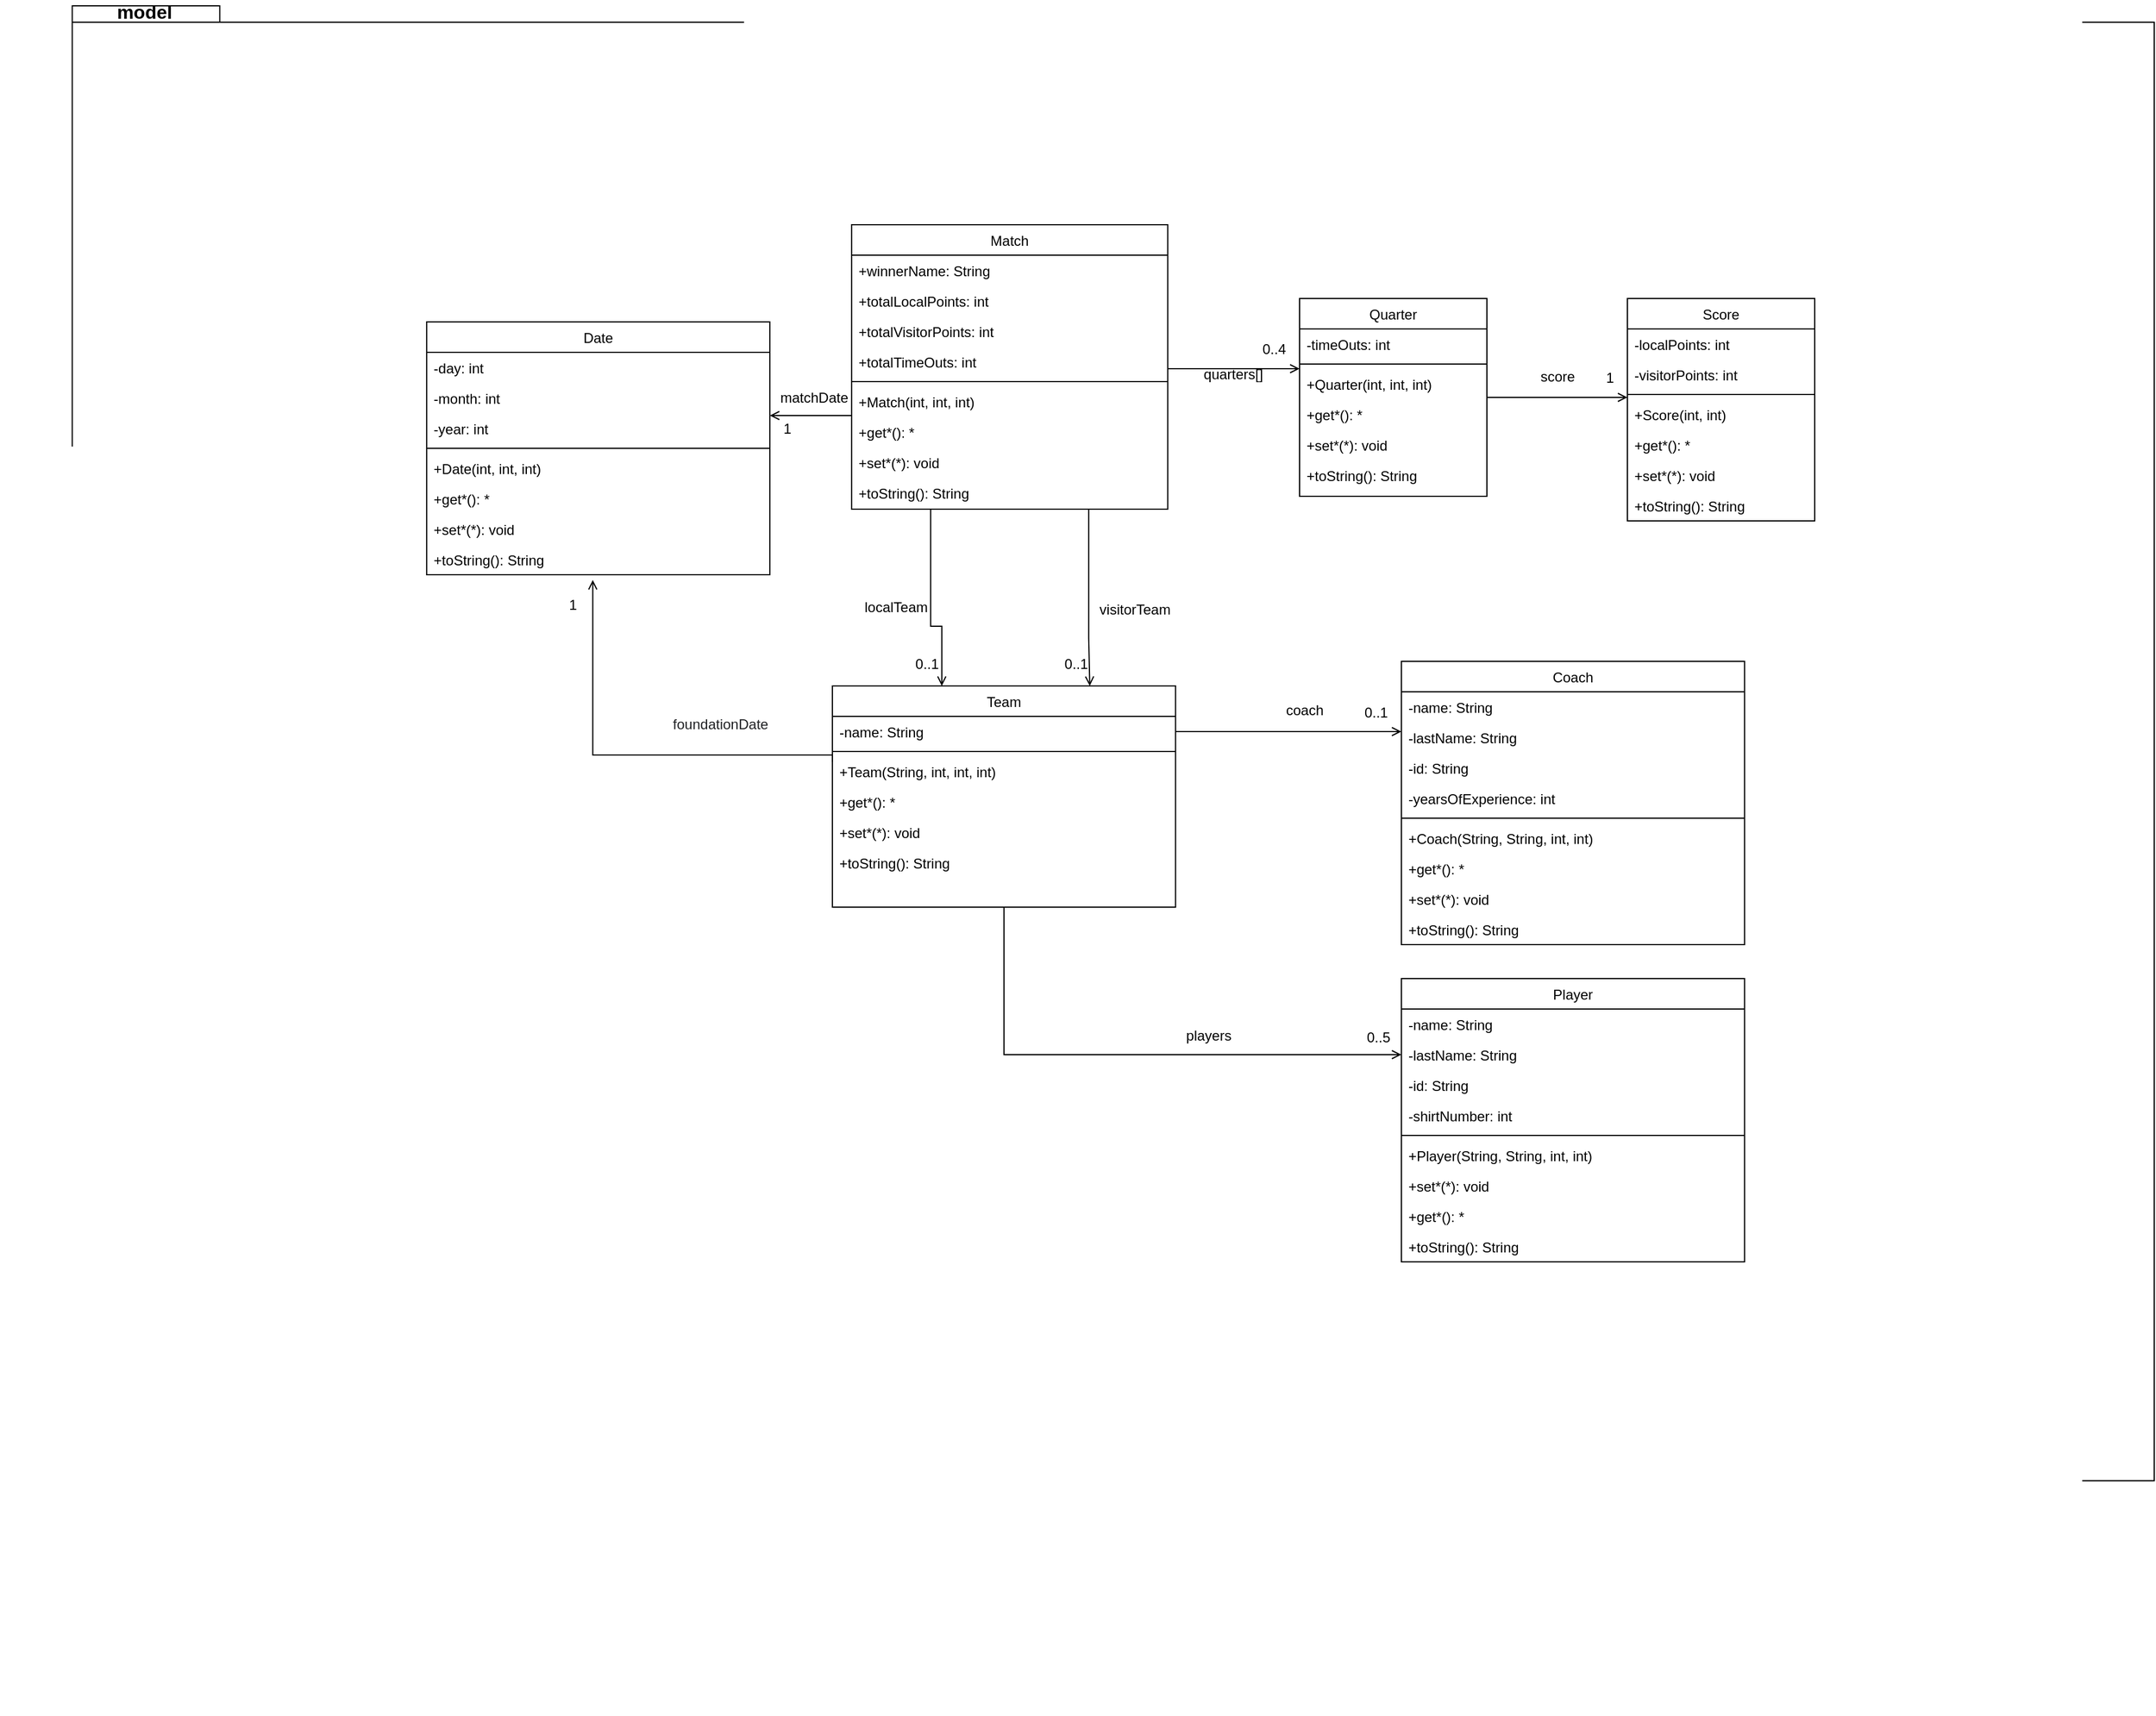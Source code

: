 <mxfile version="16.6.7" type="device"><diagram id="C5RBs43oDa-KdzZeNtuy" name="Page-1"><mxGraphModel dx="2212" dy="1772" grid="1" gridSize="10" guides="1" tooltips="1" connect="1" arrows="1" fold="1" page="1" pageScale="1" pageWidth="827" pageHeight="1169" math="0" shadow="0"><root><mxCell id="WIyWlLk6GJQsqaUBKTNV-0"/><mxCell id="WIyWlLk6GJQsqaUBKTNV-1" parent="WIyWlLk6GJQsqaUBKTNV-0"/><mxCell id="iSvfDCIpd0G1INtYwZN1-60" value="" style="group;editable=0;" parent="WIyWlLk6GJQsqaUBKTNV-1" vertex="1" connectable="0"><mxGeometry x="-10" y="-270" width="1620" height="1370" as="geometry"/></mxCell><mxCell id="iSvfDCIpd0G1INtYwZN1-57" value="model" style="text;strokeColor=none;fillColor=none;html=1;fontSize=16;fontStyle=1;verticalAlign=middle;align=center;" parent="iSvfDCIpd0G1INtYwZN1-60" vertex="1"><mxGeometry width="246.857" height="10" as="geometry"/></mxCell><mxCell id="iSvfDCIpd0G1INtYwZN1-62" value="Coach" style="swimlane;fontStyle=0;align=center;verticalAlign=top;childLayout=stackLayout;horizontal=1;startSize=26;horizontalStack=0;resizeParent=1;resizeLast=0;collapsible=1;marginBottom=0;rounded=0;shadow=0;strokeWidth=1;" parent="iSvfDCIpd0G1INtYwZN1-60" vertex="1"><mxGeometry x="842.991" y="470" width="246.857" height="216" as="geometry"><mxRectangle x="550" y="140" width="160" height="26" as="alternateBounds"/></mxGeometry></mxCell><mxCell id="iSvfDCIpd0G1INtYwZN1-63" value="-name: String" style="text;align=left;verticalAlign=top;spacingLeft=4;spacingRight=4;overflow=hidden;rotatable=0;points=[[0,0.5],[1,0.5]];portConstraint=eastwest;rounded=0;shadow=0;html=0;" parent="iSvfDCIpd0G1INtYwZN1-62" vertex="1"><mxGeometry y="26" width="246.857" height="26" as="geometry"/></mxCell><mxCell id="iSvfDCIpd0G1INtYwZN1-66" value="-lastName: String" style="text;align=left;verticalAlign=top;spacingLeft=4;spacingRight=4;overflow=hidden;rotatable=0;points=[[0,0.5],[1,0.5]];portConstraint=eastwest;rounded=0;shadow=0;html=0;" parent="iSvfDCIpd0G1INtYwZN1-62" vertex="1"><mxGeometry y="52" width="246.857" height="26" as="geometry"/></mxCell><mxCell id="iSvfDCIpd0G1INtYwZN1-65" value="-id: String" style="text;align=left;verticalAlign=top;spacingLeft=4;spacingRight=4;overflow=hidden;rotatable=0;points=[[0,0.5],[1,0.5]];portConstraint=eastwest;rounded=0;shadow=0;html=0;" parent="iSvfDCIpd0G1INtYwZN1-62" vertex="1"><mxGeometry y="78" width="246.857" height="26" as="geometry"/></mxCell><mxCell id="iSvfDCIpd0G1INtYwZN1-67" value="-yearsOfExperience: int" style="text;align=left;verticalAlign=top;spacingLeft=4;spacingRight=4;overflow=hidden;rotatable=0;points=[[0,0.5],[1,0.5]];portConstraint=eastwest;rounded=0;shadow=0;html=0;" parent="iSvfDCIpd0G1INtYwZN1-62" vertex="1"><mxGeometry y="104" width="246.857" height="26" as="geometry"/></mxCell><mxCell id="iSvfDCIpd0G1INtYwZN1-68" value="" style="line;html=1;strokeWidth=1;align=left;verticalAlign=middle;spacingTop=-1;spacingLeft=3;spacingRight=3;rotatable=0;labelPosition=right;points=[];portConstraint=eastwest;" parent="iSvfDCIpd0G1INtYwZN1-62" vertex="1"><mxGeometry y="130" width="246.857" height="8" as="geometry"/></mxCell><mxCell id="iSvfDCIpd0G1INtYwZN1-78" value="Player" style="swimlane;fontStyle=0;align=center;verticalAlign=top;childLayout=stackLayout;horizontal=1;startSize=26;horizontalStack=0;resizeParent=1;resizeLast=0;collapsible=1;marginBottom=0;rounded=0;shadow=0;strokeWidth=1;" parent="iSvfDCIpd0G1INtYwZN1-60" vertex="1"><mxGeometry x="842.991" y="720" width="246.857" height="216" as="geometry"><mxRectangle x="550" y="140" width="160" height="26" as="alternateBounds"/></mxGeometry></mxCell><mxCell id="iSvfDCIpd0G1INtYwZN1-79" value="-name: String" style="text;align=left;verticalAlign=top;spacingLeft=4;spacingRight=4;overflow=hidden;rotatable=0;points=[[0,0.5],[1,0.5]];portConstraint=eastwest;rounded=0;shadow=0;html=0;" parent="iSvfDCIpd0G1INtYwZN1-78" vertex="1"><mxGeometry y="26" width="246.857" height="26" as="geometry"/></mxCell><mxCell id="iSvfDCIpd0G1INtYwZN1-80" value="-lastName: String" style="text;align=left;verticalAlign=top;spacingLeft=4;spacingRight=4;overflow=hidden;rotatable=0;points=[[0,0.5],[1,0.5]];portConstraint=eastwest;rounded=0;shadow=0;html=0;" parent="iSvfDCIpd0G1INtYwZN1-78" vertex="1"><mxGeometry y="52" width="246.857" height="26" as="geometry"/></mxCell><mxCell id="iSvfDCIpd0G1INtYwZN1-81" value="-id: String" style="text;align=left;verticalAlign=top;spacingLeft=4;spacingRight=4;overflow=hidden;rotatable=0;points=[[0,0.5],[1,0.5]];portConstraint=eastwest;rounded=0;shadow=0;html=0;" parent="iSvfDCIpd0G1INtYwZN1-78" vertex="1"><mxGeometry y="78" width="246.857" height="26" as="geometry"/></mxCell><mxCell id="iSvfDCIpd0G1INtYwZN1-82" value="-shirtNumber: int" style="text;align=left;verticalAlign=top;spacingLeft=4;spacingRight=4;overflow=hidden;rotatable=0;points=[[0,0.5],[1,0.5]];portConstraint=eastwest;rounded=0;shadow=0;html=0;" parent="iSvfDCIpd0G1INtYwZN1-78" vertex="1"><mxGeometry y="104" width="246.857" height="26" as="geometry"/></mxCell><mxCell id="iSvfDCIpd0G1INtYwZN1-83" value="" style="line;html=1;strokeWidth=1;align=left;verticalAlign=middle;spacingTop=-1;spacingLeft=3;spacingRight=3;rotatable=0;labelPosition=right;points=[];portConstraint=eastwest;" parent="iSvfDCIpd0G1INtYwZN1-78" vertex="1"><mxGeometry y="130" width="246.857" height="8" as="geometry"/></mxCell><mxCell id="iSvfDCIpd0G1INtYwZN1-89" value="" style="endArrow=open;shadow=0;strokeWidth=1;rounded=0;endFill=1;edgeStyle=elbowEdgeStyle;elbow=vertical;" parent="iSvfDCIpd0G1INtYwZN1-60" edge="1"><mxGeometry x="0.5" y="41" relative="1" as="geometry"><mxPoint x="580.706" y="376.0" as="sourcePoint"/><mxPoint x="580.706" y="470" as="targetPoint"/><mxPoint x="-40" y="32" as="offset"/></mxGeometry></mxCell><mxCell id="iSvfDCIpd0G1INtYwZN1-90" value="1" style="resizable=0;align=left;verticalAlign=bottom;labelBackgroundColor=none;fontSize=12;" parent="iSvfDCIpd0G1INtYwZN1-89" connectable="0" vertex="1"><mxGeometry x="-1" relative="1" as="geometry"><mxPoint x="-10" y="24" as="offset"/></mxGeometry></mxCell><mxCell id="iSvfDCIpd0G1INtYwZN1-91" value="1" style="resizable=0;align=right;verticalAlign=bottom;labelBackgroundColor=none;fontSize=12;" parent="iSvfDCIpd0G1INtYwZN1-89" connectable="0" vertex="1"><mxGeometry x="1" relative="1" as="geometry"><mxPoint y="-10" as="offset"/></mxGeometry></mxCell><mxCell id="iSvfDCIpd0G1INtYwZN1-92" value="visitorTeam" style="text;html=1;resizable=0;points=[];;align=center;verticalAlign=middle;labelBackgroundColor=none;rounded=0;shadow=0;strokeWidth=1;fontSize=12;" parent="iSvfDCIpd0G1INtYwZN1-89" vertex="1" connectable="0"><mxGeometry x="0.5" y="49" relative="1" as="geometry"><mxPoint x="-9" y="-27" as="offset"/></mxGeometry></mxCell><mxCell id="iSvfDCIpd0G1INtYwZN1-99" value="+get*(): *" style="text;align=left;verticalAlign=top;spacingLeft=4;spacingRight=4;overflow=hidden;rotatable=0;points=[[0,0.5],[1,0.5]];portConstraint=eastwest;" parent="iSvfDCIpd0G1INtYwZN1-60" vertex="1"><mxGeometry x="1290.42" y="270" width="246.857" height="26" as="geometry"/></mxCell><mxCell id="iSvfDCIpd0G1INtYwZN1-100" value="+set*(*): void" style="text;align=left;verticalAlign=top;spacingLeft=4;spacingRight=4;overflow=hidden;rotatable=0;points=[[0,0.5],[1,0.5]];portConstraint=eastwest;" parent="iSvfDCIpd0G1INtYwZN1-60" vertex="1"><mxGeometry x="1290.42" y="296" width="246.857" height="26" as="geometry"/></mxCell><mxCell id="iSvfDCIpd0G1INtYwZN1-101" value="+Scoreboard()" style="text;align=left;verticalAlign=top;spacingLeft=4;spacingRight=4;overflow=hidden;rotatable=0;points=[[0,0.5],[1,0.5]];portConstraint=eastwest;" parent="iSvfDCIpd0G1INtYwZN1-60" vertex="1"><mxGeometry x="1290.42" y="246" width="246.857" height="26" as="geometry"/></mxCell><mxCell id="iSvfDCIpd0G1INtYwZN1-102" value="" style="group;expand=0;editable=0;" parent="iSvfDCIpd0G1INtYwZN1-60" vertex="1" connectable="0"><mxGeometry width="1620.0" height="1370" as="geometry"/></mxCell><mxCell id="iSvfDCIpd0G1INtYwZN1-103" value="" style="shape=folder;fontStyle=1;spacingTop=10;tabWidth=40;tabHeight=14;tabPosition=left;html=1;editable=0;" parent="iSvfDCIpd0G1INtYwZN1-102" vertex="1"><mxGeometry x="61.71" y="-90" width="1778.29" height="1260" as="geometry"/></mxCell><mxCell id="iSvfDCIpd0G1INtYwZN1-105" value="Coach" style="swimlane;fontStyle=0;align=center;verticalAlign=top;childLayout=stackLayout;horizontal=1;startSize=26;horizontalStack=0;resizeParent=1;resizeLast=0;collapsible=1;marginBottom=0;rounded=0;shadow=0;strokeWidth=1;" parent="iSvfDCIpd0G1INtYwZN1-102" vertex="1"><mxGeometry x="1196.961" y="470" width="293.143" height="242" as="geometry"><mxRectangle x="550" y="140" width="160" height="26" as="alternateBounds"/></mxGeometry></mxCell><mxCell id="iSvfDCIpd0G1INtYwZN1-106" value="-name: String" style="text;align=left;verticalAlign=top;spacingLeft=4;spacingRight=4;overflow=hidden;rotatable=0;points=[[0,0.5],[1,0.5]];portConstraint=eastwest;rounded=0;shadow=0;html=0;" parent="iSvfDCIpd0G1INtYwZN1-105" vertex="1"><mxGeometry y="26" width="293.143" height="26" as="geometry"/></mxCell><mxCell id="iSvfDCIpd0G1INtYwZN1-107" value="-lastName: String" style="text;align=left;verticalAlign=top;spacingLeft=4;spacingRight=4;overflow=hidden;rotatable=0;points=[[0,0.5],[1,0.5]];portConstraint=eastwest;rounded=0;shadow=0;html=0;" parent="iSvfDCIpd0G1INtYwZN1-105" vertex="1"><mxGeometry y="52" width="293.143" height="26" as="geometry"/></mxCell><mxCell id="iSvfDCIpd0G1INtYwZN1-108" value="-id: String" style="text;align=left;verticalAlign=top;spacingLeft=4;spacingRight=4;overflow=hidden;rotatable=0;points=[[0,0.5],[1,0.5]];portConstraint=eastwest;rounded=0;shadow=0;html=0;" parent="iSvfDCIpd0G1INtYwZN1-105" vertex="1"><mxGeometry y="78" width="293.143" height="26" as="geometry"/></mxCell><mxCell id="iSvfDCIpd0G1INtYwZN1-109" value="-yearsOfExperience: int" style="text;align=left;verticalAlign=top;spacingLeft=4;spacingRight=4;overflow=hidden;rotatable=0;points=[[0,0.5],[1,0.5]];portConstraint=eastwest;rounded=0;shadow=0;html=0;" parent="iSvfDCIpd0G1INtYwZN1-105" vertex="1"><mxGeometry y="104" width="293.143" height="26" as="geometry"/></mxCell><mxCell id="iSvfDCIpd0G1INtYwZN1-110" value="" style="line;html=1;strokeWidth=1;align=left;verticalAlign=middle;spacingTop=-1;spacingLeft=3;spacingRight=3;rotatable=0;labelPosition=right;points=[];portConstraint=eastwest;" parent="iSvfDCIpd0G1INtYwZN1-105" vertex="1"><mxGeometry y="130" width="293.143" height="8" as="geometry"/></mxCell><mxCell id="iSvfDCIpd0G1INtYwZN1-125" value="+Coach(String, String, int, int)" style="text;align=left;verticalAlign=top;spacingLeft=4;spacingRight=4;overflow=hidden;rotatable=0;points=[[0,0.5],[1,0.5]];portConstraint=eastwest;" parent="iSvfDCIpd0G1INtYwZN1-105" vertex="1"><mxGeometry y="138" width="293.143" height="26" as="geometry"/></mxCell><mxCell id="iSvfDCIpd0G1INtYwZN1-123" value="+get*(): *" style="text;align=left;verticalAlign=top;spacingLeft=4;spacingRight=4;overflow=hidden;rotatable=0;points=[[0,0.5],[1,0.5]];portConstraint=eastwest;" parent="iSvfDCIpd0G1INtYwZN1-105" vertex="1"><mxGeometry y="164" width="293.143" height="26" as="geometry"/></mxCell><mxCell id="iSvfDCIpd0G1INtYwZN1-124" value="+set*(*): void" style="text;align=left;verticalAlign=top;spacingLeft=4;spacingRight=4;overflow=hidden;rotatable=0;points=[[0,0.5],[1,0.5]];portConstraint=eastwest;" parent="iSvfDCIpd0G1INtYwZN1-105" vertex="1"><mxGeometry y="190" width="293.143" height="26" as="geometry"/></mxCell><mxCell id="GXTYJlBUm4R1N5sfBBOL-9" value="+toString(): String" style="text;align=left;verticalAlign=top;spacingLeft=4;spacingRight=4;overflow=hidden;rotatable=0;points=[[0,0.5],[1,0.5]];portConstraint=eastwest;" parent="iSvfDCIpd0G1INtYwZN1-105" vertex="1"><mxGeometry y="216" width="293.143" height="26" as="geometry"/></mxCell><mxCell id="iSvfDCIpd0G1INtYwZN1-111" value="Player" style="swimlane;fontStyle=0;align=center;verticalAlign=top;childLayout=stackLayout;horizontal=1;startSize=26;horizontalStack=0;resizeParent=1;resizeLast=0;collapsible=1;marginBottom=0;rounded=0;shadow=0;strokeWidth=1;" parent="iSvfDCIpd0G1INtYwZN1-102" vertex="1"><mxGeometry x="1196.961" y="741" width="293.143" height="242" as="geometry"><mxRectangle x="550" y="140" width="160" height="26" as="alternateBounds"/></mxGeometry></mxCell><mxCell id="iSvfDCIpd0G1INtYwZN1-112" value="-name: String" style="text;align=left;verticalAlign=top;spacingLeft=4;spacingRight=4;overflow=hidden;rotatable=0;points=[[0,0.5],[1,0.5]];portConstraint=eastwest;rounded=0;shadow=0;html=0;" parent="iSvfDCIpd0G1INtYwZN1-111" vertex="1"><mxGeometry y="26" width="293.143" height="26" as="geometry"/></mxCell><mxCell id="iSvfDCIpd0G1INtYwZN1-113" value="-lastName: String" style="text;align=left;verticalAlign=top;spacingLeft=4;spacingRight=4;overflow=hidden;rotatable=0;points=[[0,0.5],[1,0.5]];portConstraint=eastwest;rounded=0;shadow=0;html=0;" parent="iSvfDCIpd0G1INtYwZN1-111" vertex="1"><mxGeometry y="52" width="293.143" height="26" as="geometry"/></mxCell><mxCell id="iSvfDCIpd0G1INtYwZN1-114" value="-id: String" style="text;align=left;verticalAlign=top;spacingLeft=4;spacingRight=4;overflow=hidden;rotatable=0;points=[[0,0.5],[1,0.5]];portConstraint=eastwest;rounded=0;shadow=0;html=0;" parent="iSvfDCIpd0G1INtYwZN1-111" vertex="1"><mxGeometry y="78" width="293.143" height="26" as="geometry"/></mxCell><mxCell id="iSvfDCIpd0G1INtYwZN1-115" value="-shirtNumber: int" style="text;align=left;verticalAlign=top;spacingLeft=4;spacingRight=4;overflow=hidden;rotatable=0;points=[[0,0.5],[1,0.5]];portConstraint=eastwest;rounded=0;shadow=0;html=0;" parent="iSvfDCIpd0G1INtYwZN1-111" vertex="1"><mxGeometry y="104" width="293.143" height="26" as="geometry"/></mxCell><mxCell id="iSvfDCIpd0G1INtYwZN1-116" value="" style="line;html=1;strokeWidth=1;align=left;verticalAlign=middle;spacingTop=-1;spacingLeft=3;spacingRight=3;rotatable=0;labelPosition=right;points=[];portConstraint=eastwest;" parent="iSvfDCIpd0G1INtYwZN1-111" vertex="1"><mxGeometry y="130" width="293.143" height="8" as="geometry"/></mxCell><mxCell id="iSvfDCIpd0G1INtYwZN1-128" value="+Player(String, String, int, int)" style="text;align=left;verticalAlign=top;spacingLeft=4;spacingRight=4;overflow=hidden;rotatable=0;points=[[0,0.5],[1,0.5]];portConstraint=eastwest;" parent="iSvfDCIpd0G1INtYwZN1-111" vertex="1"><mxGeometry y="138" width="293.143" height="26" as="geometry"/></mxCell><mxCell id="iSvfDCIpd0G1INtYwZN1-127" value="+set*(*): void" style="text;align=left;verticalAlign=top;spacingLeft=4;spacingRight=4;overflow=hidden;rotatable=0;points=[[0,0.5],[1,0.5]];portConstraint=eastwest;" parent="iSvfDCIpd0G1INtYwZN1-111" vertex="1"><mxGeometry y="164" width="293.143" height="26" as="geometry"/></mxCell><mxCell id="GXTYJlBUm4R1N5sfBBOL-0" value="+get*(): *" style="text;align=left;verticalAlign=top;spacingLeft=4;spacingRight=4;overflow=hidden;rotatable=0;points=[[0,0.5],[1,0.5]];portConstraint=eastwest;" parent="iSvfDCIpd0G1INtYwZN1-111" vertex="1"><mxGeometry y="190" width="293.143" height="26" as="geometry"/></mxCell><mxCell id="iSvfDCIpd0G1INtYwZN1-126" value="+toString(): String" style="text;align=left;verticalAlign=top;spacingLeft=4;spacingRight=4;overflow=hidden;rotatable=0;points=[[0,0.5],[1,0.5]];portConstraint=eastwest;" parent="iSvfDCIpd0G1INtYwZN1-111" vertex="1"><mxGeometry y="216" width="293.143" height="26" as="geometry"/></mxCell><mxCell id="iSvfDCIpd0G1INtYwZN1-117" value="" style="endArrow=open;shadow=0;strokeWidth=1;rounded=0;endFill=1;edgeStyle=elbowEdgeStyle;elbow=vertical;exitX=0.75;exitY=1;exitDx=0;exitDy=0;entryX=0.75;entryY=0;entryDx=0;entryDy=0;" parent="iSvfDCIpd0G1INtYwZN1-102" source="zkfFHV4jXpPFQw0GAbJ--17" target="iSvfDCIpd0G1INtYwZN1-19" edge="1"><mxGeometry x="0.5" y="41" relative="1" as="geometry"><mxPoint x="580.706" y="376.0" as="sourcePoint"/><mxPoint x="580.706" y="470" as="targetPoint"/><mxPoint x="-40" y="32" as="offset"/><Array as="points"><mxPoint x="939.42" y="450"/></Array></mxGeometry></mxCell><mxCell id="iSvfDCIpd0G1INtYwZN1-119" value="0..1" style="resizable=0;align=right;verticalAlign=bottom;labelBackgroundColor=none;fontSize=12;" parent="iSvfDCIpd0G1INtYwZN1-117" connectable="0" vertex="1"><mxGeometry x="1" relative="1" as="geometry"><mxPoint y="-10" as="offset"/></mxGeometry></mxCell><mxCell id="iSvfDCIpd0G1INtYwZN1-120" value="visitorTeam" style="text;html=1;resizable=0;points=[];;align=center;verticalAlign=middle;labelBackgroundColor=none;rounded=0;shadow=0;strokeWidth=1;fontSize=12;" parent="iSvfDCIpd0G1INtYwZN1-117" vertex="1" connectable="0"><mxGeometry x="0.5" y="49" relative="1" as="geometry"><mxPoint x="-11" y="-27" as="offset"/></mxGeometry></mxCell><mxCell id="zkfFHV4jXpPFQw0GAbJ--17" value="Match" style="swimlane;fontStyle=0;align=center;verticalAlign=top;childLayout=stackLayout;horizontal=1;startSize=26;horizontalStack=0;resizeParent=1;resizeLast=0;collapsible=1;marginBottom=0;rounded=0;shadow=0;strokeWidth=1;" parent="iSvfDCIpd0G1INtYwZN1-102" vertex="1"><mxGeometry x="727.39" y="97" width="270" height="243" as="geometry"><mxRectangle x="550" y="140" width="160" height="26" as="alternateBounds"/></mxGeometry></mxCell><mxCell id="GXTYJlBUm4R1N5sfBBOL-2" value="+winnerName: String" style="text;align=left;verticalAlign=top;spacingLeft=4;spacingRight=4;overflow=hidden;rotatable=0;points=[[0,0.5],[1,0.5]];portConstraint=eastwest;" parent="zkfFHV4jXpPFQw0GAbJ--17" vertex="1"><mxGeometry y="26" width="270" height="26" as="geometry"/></mxCell><mxCell id="cQgDJLJFamk2fEzmiph8-0" value="+totalLocalPoints: int" style="text;align=left;verticalAlign=top;spacingLeft=4;spacingRight=4;overflow=hidden;rotatable=0;points=[[0,0.5],[1,0.5]];portConstraint=eastwest;" vertex="1" parent="zkfFHV4jXpPFQw0GAbJ--17"><mxGeometry y="52" width="270" height="26" as="geometry"/></mxCell><mxCell id="cQgDJLJFamk2fEzmiph8-1" value="+totalVisitorPoints: int" style="text;align=left;verticalAlign=top;spacingLeft=4;spacingRight=4;overflow=hidden;rotatable=0;points=[[0,0.5],[1,0.5]];portConstraint=eastwest;" vertex="1" parent="zkfFHV4jXpPFQw0GAbJ--17"><mxGeometry y="78" width="270" height="26" as="geometry"/></mxCell><mxCell id="cQgDJLJFamk2fEzmiph8-2" value="+totalTimeOuts: int" style="text;align=left;verticalAlign=top;spacingLeft=4;spacingRight=4;overflow=hidden;rotatable=0;points=[[0,0.5],[1,0.5]];portConstraint=eastwest;" vertex="1" parent="zkfFHV4jXpPFQw0GAbJ--17"><mxGeometry y="104" width="270" height="26" as="geometry"/></mxCell><mxCell id="zkfFHV4jXpPFQw0GAbJ--23" value="" style="line;html=1;strokeWidth=1;align=left;verticalAlign=middle;spacingTop=-1;spacingLeft=3;spacingRight=3;rotatable=0;labelPosition=right;points=[];portConstraint=eastwest;" parent="zkfFHV4jXpPFQw0GAbJ--17" vertex="1"><mxGeometry y="130" width="270" height="8" as="geometry"/></mxCell><mxCell id="iSvfDCIpd0G1INtYwZN1-139" value="+Match(int, int, int)" style="text;align=left;verticalAlign=top;spacingLeft=4;spacingRight=4;overflow=hidden;rotatable=0;points=[[0,0.5],[1,0.5]];portConstraint=eastwest;" parent="zkfFHV4jXpPFQw0GAbJ--17" vertex="1"><mxGeometry y="138" width="270" height="26" as="geometry"/></mxCell><mxCell id="GXTYJlBUm4R1N5sfBBOL-6" value="+get*(): *" style="text;align=left;verticalAlign=top;spacingLeft=4;spacingRight=4;overflow=hidden;rotatable=0;points=[[0,0.5],[1,0.5]];portConstraint=eastwest;" parent="zkfFHV4jXpPFQw0GAbJ--17" vertex="1"><mxGeometry y="164" width="270" height="26" as="geometry"/></mxCell><mxCell id="GXTYJlBUm4R1N5sfBBOL-7" value="+set*(*): void" style="text;align=left;verticalAlign=top;spacingLeft=4;spacingRight=4;overflow=hidden;rotatable=0;points=[[0,0.5],[1,0.5]];portConstraint=eastwest;" parent="zkfFHV4jXpPFQw0GAbJ--17" vertex="1"><mxGeometry y="190" width="270" height="26" as="geometry"/></mxCell><mxCell id="GXTYJlBUm4R1N5sfBBOL-8" value="+toString(): String" style="text;align=left;verticalAlign=top;spacingLeft=4;spacingRight=4;overflow=hidden;rotatable=0;points=[[0,0.5],[1,0.5]];portConstraint=eastwest;" parent="zkfFHV4jXpPFQw0GAbJ--17" vertex="1"><mxGeometry y="216" width="270" height="26" as="geometry"/></mxCell><mxCell id="iSvfDCIpd0G1INtYwZN1-19" value="Team" style="swimlane;fontStyle=0;align=center;verticalAlign=top;childLayout=stackLayout;horizontal=1;startSize=26;horizontalStack=0;resizeParent=1;resizeLast=0;collapsible=1;marginBottom=0;rounded=0;shadow=0;strokeWidth=1;" parent="iSvfDCIpd0G1INtYwZN1-102" vertex="1"><mxGeometry x="710.96" y="491" width="293.14" height="189" as="geometry"><mxRectangle x="550" y="140" width="160" height="26" as="alternateBounds"/></mxGeometry></mxCell><mxCell id="iSvfDCIpd0G1INtYwZN1-20" value="-name: String" style="text;align=left;verticalAlign=top;spacingLeft=4;spacingRight=4;overflow=hidden;rotatable=0;points=[[0,0.5],[1,0.5]];portConstraint=eastwest;rounded=0;shadow=0;html=0;" parent="iSvfDCIpd0G1INtYwZN1-19" vertex="1"><mxGeometry y="26" width="293.14" height="26" as="geometry"/></mxCell><mxCell id="iSvfDCIpd0G1INtYwZN1-23" value="" style="line;html=1;strokeWidth=1;align=left;verticalAlign=middle;spacingTop=-1;spacingLeft=3;spacingRight=3;rotatable=0;labelPosition=right;points=[];portConstraint=eastwest;" parent="iSvfDCIpd0G1INtYwZN1-19" vertex="1"><mxGeometry y="52" width="293.14" height="8" as="geometry"/></mxCell><mxCell id="iSvfDCIpd0G1INtYwZN1-131" value="+Team(String, int, int, int)" style="text;align=left;verticalAlign=top;spacingLeft=4;spacingRight=4;overflow=hidden;rotatable=0;points=[[0,0.5],[1,0.5]];portConstraint=eastwest;" parent="iSvfDCIpd0G1INtYwZN1-19" vertex="1"><mxGeometry y="60" width="293.14" height="26" as="geometry"/></mxCell><mxCell id="iSvfDCIpd0G1INtYwZN1-129" value="+get*(): *" style="text;align=left;verticalAlign=top;spacingLeft=4;spacingRight=4;overflow=hidden;rotatable=0;points=[[0,0.5],[1,0.5]];portConstraint=eastwest;" parent="iSvfDCIpd0G1INtYwZN1-19" vertex="1"><mxGeometry y="86" width="293.14" height="26" as="geometry"/></mxCell><mxCell id="iSvfDCIpd0G1INtYwZN1-130" value="+set*(*): void" style="text;align=left;verticalAlign=top;spacingLeft=4;spacingRight=4;overflow=hidden;rotatable=0;points=[[0,0.5],[1,0.5]];portConstraint=eastwest;" parent="iSvfDCIpd0G1INtYwZN1-19" vertex="1"><mxGeometry y="112" width="293.14" height="26" as="geometry"/></mxCell><mxCell id="GXTYJlBUm4R1N5sfBBOL-14" value="+toString(): String" style="text;align=left;verticalAlign=top;spacingLeft=4;spacingRight=4;overflow=hidden;rotatable=0;points=[[0,0.5],[1,0.5]];portConstraint=eastwest;" parent="iSvfDCIpd0G1INtYwZN1-19" vertex="1"><mxGeometry y="138" width="293.14" height="26" as="geometry"/></mxCell><mxCell id="iSvfDCIpd0G1INtYwZN1-26" value="" style="endArrow=open;shadow=0;strokeWidth=1;rounded=0;endFill=1;edgeStyle=elbowEdgeStyle;elbow=vertical;exitX=0.25;exitY=1;exitDx=0;exitDy=0;" parent="iSvfDCIpd0G1INtYwZN1-102" source="zkfFHV4jXpPFQw0GAbJ--17" target="iSvfDCIpd0G1INtYwZN1-19" edge="1"><mxGeometry x="0.5" y="41" relative="1" as="geometry"><mxPoint x="194.991" y="238.833" as="sourcePoint"/><mxPoint x="395.563" y="238.833" as="targetPoint"/><mxPoint x="-40" y="32" as="offset"/><Array as="points"><mxPoint x="804.42" y="440"/><mxPoint x="804.42" y="480"/><mxPoint x="441.849" y="400"/><mxPoint x="441.849" y="410"/></Array></mxGeometry></mxCell><mxCell id="iSvfDCIpd0G1INtYwZN1-28" value="0..1" style="resizable=0;align=right;verticalAlign=bottom;labelBackgroundColor=none;fontSize=12;" parent="iSvfDCIpd0G1INtYwZN1-26" connectable="0" vertex="1"><mxGeometry x="1" relative="1" as="geometry"><mxPoint x="-1" y="-10" as="offset"/></mxGeometry></mxCell><mxCell id="iSvfDCIpd0G1INtYwZN1-29" value="localTeam" style="text;html=1;resizable=0;points=[];;align=center;verticalAlign=middle;labelBackgroundColor=none;rounded=0;shadow=0;strokeWidth=1;fontSize=12;" parent="iSvfDCIpd0G1INtYwZN1-26" vertex="1" connectable="0"><mxGeometry x="0.5" y="49" relative="1" as="geometry"><mxPoint x="-89" y="-27" as="offset"/></mxGeometry></mxCell><mxCell id="iSvfDCIpd0G1INtYwZN1-7" value="Date" style="swimlane;fontStyle=0;align=center;verticalAlign=top;childLayout=stackLayout;horizontal=1;startSize=26;horizontalStack=0;resizeParent=1;resizeLast=0;collapsible=1;marginBottom=0;rounded=0;shadow=0;strokeWidth=1;" parent="iSvfDCIpd0G1INtYwZN1-102" vertex="1"><mxGeometry x="364.423" y="180" width="293.143" height="216" as="geometry"><mxRectangle x="550" y="140" width="160" height="26" as="alternateBounds"/></mxGeometry></mxCell><mxCell id="iSvfDCIpd0G1INtYwZN1-8" value="-day: int" style="text;align=left;verticalAlign=top;spacingLeft=4;spacingRight=4;overflow=hidden;rotatable=0;points=[[0,0.5],[1,0.5]];portConstraint=eastwest;" parent="iSvfDCIpd0G1INtYwZN1-7" vertex="1"><mxGeometry y="26" width="293.143" height="26" as="geometry"/></mxCell><mxCell id="iSvfDCIpd0G1INtYwZN1-9" value="-month: int" style="text;align=left;verticalAlign=top;spacingLeft=4;spacingRight=4;overflow=hidden;rotatable=0;points=[[0,0.5],[1,0.5]];portConstraint=eastwest;rounded=0;shadow=0;html=0;" parent="iSvfDCIpd0G1INtYwZN1-7" vertex="1"><mxGeometry y="52" width="293.143" height="26" as="geometry"/></mxCell><mxCell id="iSvfDCIpd0G1INtYwZN1-10" value="-year: int" style="text;align=left;verticalAlign=top;spacingLeft=4;spacingRight=4;overflow=hidden;rotatable=0;points=[[0,0.5],[1,0.5]];portConstraint=eastwest;rounded=0;shadow=0;html=0;" parent="iSvfDCIpd0G1INtYwZN1-7" vertex="1"><mxGeometry y="78" width="293.143" height="26" as="geometry"/></mxCell><mxCell id="iSvfDCIpd0G1INtYwZN1-11" value="" style="line;html=1;strokeWidth=1;align=left;verticalAlign=middle;spacingTop=-1;spacingLeft=3;spacingRight=3;rotatable=0;labelPosition=right;points=[];portConstraint=eastwest;" parent="iSvfDCIpd0G1INtYwZN1-7" vertex="1"><mxGeometry y="104" width="293.143" height="8" as="geometry"/></mxCell><mxCell id="iSvfDCIpd0G1INtYwZN1-12" value="+Date(int, int, int)" style="text;align=left;verticalAlign=top;spacingLeft=4;spacingRight=4;overflow=hidden;rotatable=0;points=[[0,0.5],[1,0.5]];portConstraint=eastwest;" parent="iSvfDCIpd0G1INtYwZN1-7" vertex="1"><mxGeometry y="112" width="293.143" height="26" as="geometry"/></mxCell><mxCell id="iSvfDCIpd0G1INtYwZN1-13" value="+get*(): *" style="text;align=left;verticalAlign=top;spacingLeft=4;spacingRight=4;overflow=hidden;rotatable=0;points=[[0,0.5],[1,0.5]];portConstraint=eastwest;" parent="iSvfDCIpd0G1INtYwZN1-7" vertex="1"><mxGeometry y="138" width="293.143" height="26" as="geometry"/></mxCell><mxCell id="iSvfDCIpd0G1INtYwZN1-14" value="+set*(*): void" style="text;align=left;verticalAlign=top;spacingLeft=4;spacingRight=4;overflow=hidden;rotatable=0;points=[[0,0.5],[1,0.5]];portConstraint=eastwest;" parent="iSvfDCIpd0G1INtYwZN1-7" vertex="1"><mxGeometry y="164" width="293.143" height="26" as="geometry"/></mxCell><mxCell id="GXTYJlBUm4R1N5sfBBOL-1" value="+toString(): String" style="text;align=left;verticalAlign=top;spacingLeft=4;spacingRight=4;overflow=hidden;rotatable=0;points=[[0,0.5],[1,0.5]];portConstraint=eastwest;" parent="iSvfDCIpd0G1INtYwZN1-7" vertex="1"><mxGeometry y="190" width="293.143" height="26" as="geometry"/></mxCell><mxCell id="iSvfDCIpd0G1INtYwZN1-49" value="" style="endArrow=open;shadow=0;strokeWidth=1;rounded=0;endFill=1;edgeStyle=elbowEdgeStyle;elbow=vertical;exitX=0;exitY=0.5;exitDx=0;exitDy=0;entryX=0.484;entryY=1.173;entryDx=0;entryDy=0;entryPerimeter=0;" parent="iSvfDCIpd0G1INtYwZN1-102" target="GXTYJlBUm4R1N5sfBBOL-1" edge="1"><mxGeometry x="0.5" y="41" relative="1" as="geometry"><mxPoint x="710.961" y="556" as="sourcePoint"/><mxPoint x="164.134" y="514" as="targetPoint"/><mxPoint x="-40" y="32" as="offset"/><Array as="points"><mxPoint x="614.42" y="550"/><mxPoint x="644.42" y="530"/><mxPoint x="648.651" y="270"/><mxPoint x="596.728" y="270"/><mxPoint x="256.706" y="330"/><mxPoint x="-159.866" y="220"/></Array></mxGeometry></mxCell><mxCell id="iSvfDCIpd0G1INtYwZN1-51" value="1" style="resizable=0;align=right;verticalAlign=bottom;labelBackgroundColor=none;fontSize=12;" parent="iSvfDCIpd0G1INtYwZN1-49" connectable="0" vertex="1"><mxGeometry x="1" relative="1" as="geometry"><mxPoint x="-12" y="30" as="offset"/></mxGeometry></mxCell><mxCell id="iSvfDCIpd0G1INtYwZN1-52" value="&lt;span style=&quot;color: rgb(32 , 33 , 36) ; font-family: &amp;#34;arial&amp;#34; , sans-serif ; background-color: rgb(255 , 255 , 255)&quot;&gt;&lt;font style=&quot;font-size: 12px&quot;&gt;foundationDate&lt;/font&gt;&lt;/span&gt;" style="text;html=1;resizable=0;points=[];;align=center;verticalAlign=middle;labelBackgroundColor=none;rounded=0;shadow=0;strokeWidth=1;fontSize=12;" parent="iSvfDCIpd0G1INtYwZN1-49" vertex="1" connectable="0"><mxGeometry x="0.5" y="49" relative="1" as="geometry"><mxPoint x="157" y="33" as="offset"/></mxGeometry></mxCell><mxCell id="iSvfDCIpd0G1INtYwZN1-15" value="" style="endArrow=open;shadow=0;strokeWidth=1;rounded=0;endFill=1;edgeStyle=elbowEdgeStyle;elbow=vertical;" parent="iSvfDCIpd0G1INtYwZN1-102" source="zkfFHV4jXpPFQw0GAbJ--17" target="iSvfDCIpd0G1INtYwZN1-7" edge="1"><mxGeometry x="0.5" y="41" relative="1" as="geometry"><mxPoint x="642.42" y="280.003" as="sourcePoint"/><mxPoint x="842.991" y="280.003" as="targetPoint"/><mxPoint x="-40" y="32" as="offset"/></mxGeometry></mxCell><mxCell id="iSvfDCIpd0G1INtYwZN1-17" value="1" style="resizable=0;align=right;verticalAlign=bottom;labelBackgroundColor=none;fontSize=12;" parent="iSvfDCIpd0G1INtYwZN1-15" connectable="0" vertex="1"><mxGeometry x="1" relative="1" as="geometry"><mxPoint x="20" y="20" as="offset"/></mxGeometry></mxCell><mxCell id="iSvfDCIpd0G1INtYwZN1-18" value="matchDate" style="text;html=1;resizable=0;points=[];;align=center;verticalAlign=middle;labelBackgroundColor=none;rounded=0;shadow=0;strokeWidth=1;fontSize=12;" parent="iSvfDCIpd0G1INtYwZN1-15" vertex="1" connectable="0"><mxGeometry x="0.5" y="49" relative="1" as="geometry"><mxPoint x="20" y="-64" as="offset"/></mxGeometry></mxCell><mxCell id="iSvfDCIpd0G1INtYwZN1-85" value="" style="endArrow=open;shadow=0;strokeWidth=1;rounded=0;endFill=1;edgeStyle=elbowEdgeStyle;elbow=vertical;entryX=0;entryY=0.25;entryDx=0;entryDy=0;exitX=1;exitY=0.5;exitDx=0;exitDy=0;" parent="iSvfDCIpd0G1INtYwZN1-102" source="iSvfDCIpd0G1INtYwZN1-20" target="iSvfDCIpd0G1INtYwZN1-105" edge="1"><mxGeometry x="0.5" y="41" relative="1" as="geometry"><mxPoint x="734.991" y="460.0" as="sourcePoint"/><mxPoint x="734.991" y="554" as="targetPoint"/><mxPoint x="-40" y="32" as="offset"/><Array as="points"><mxPoint x="1178.266" y="530"/><mxPoint x="1095.189" y="540"/></Array></mxGeometry></mxCell><mxCell id="iSvfDCIpd0G1INtYwZN1-86" value="" style="resizable=0;align=left;verticalAlign=bottom;labelBackgroundColor=none;fontSize=12;" parent="iSvfDCIpd0G1INtYwZN1-85" connectable="0" vertex="1"><mxGeometry x="-1" relative="1" as="geometry"><mxPoint x="10" y="-8" as="offset"/></mxGeometry></mxCell><mxCell id="iSvfDCIpd0G1INtYwZN1-87" value="0..1" style="resizable=0;align=right;verticalAlign=bottom;labelBackgroundColor=none;fontSize=12;" parent="iSvfDCIpd0G1INtYwZN1-85" connectable="0" vertex="1"><mxGeometry x="1" relative="1" as="geometry"><mxPoint x="-10" y="-8" as="offset"/></mxGeometry></mxCell><mxCell id="iSvfDCIpd0G1INtYwZN1-88" value="coach" style="text;html=1;resizable=0;points=[];;align=center;verticalAlign=middle;labelBackgroundColor=none;rounded=0;shadow=0;strokeWidth=1;fontSize=12;" parent="iSvfDCIpd0G1INtYwZN1-85" vertex="1" connectable="0"><mxGeometry x="0.5" y="49" relative="1" as="geometry"><mxPoint x="-35" y="31" as="offset"/></mxGeometry></mxCell><mxCell id="iSvfDCIpd0G1INtYwZN1-93" value="" style="endArrow=open;shadow=0;strokeWidth=1;rounded=0;endFill=1;edgeStyle=elbowEdgeStyle;elbow=vertical;exitX=0.5;exitY=1;exitDx=0;exitDy=0;entryX=0;entryY=0.5;entryDx=0;entryDy=0;" parent="iSvfDCIpd0G1INtYwZN1-102" source="iSvfDCIpd0G1INtYwZN1-19" target="iSvfDCIpd0G1INtYwZN1-113" edge="1"><mxGeometry x="0.5" y="41" relative="1" as="geometry"><mxPoint x="642.42" y="587.846" as="sourcePoint"/><mxPoint x="1199.035" y="770" as="targetPoint"/><mxPoint x="-40" y="32" as="offset"/><Array as="points"><mxPoint x="1136.728" y="806"/><mxPoint x="1157.497" y="820"/><mxPoint x="1136.728" y="800"/><mxPoint x="1095.189" y="770"/><mxPoint x="1022.497" y="810"/></Array></mxGeometry></mxCell><mxCell id="iSvfDCIpd0G1INtYwZN1-95" value="0..5" style="resizable=0;align=right;verticalAlign=bottom;labelBackgroundColor=none;fontSize=12;" parent="iSvfDCIpd0G1INtYwZN1-93" connectable="0" vertex="1"><mxGeometry x="1" relative="1" as="geometry"><mxPoint x="-8" y="-6" as="offset"/></mxGeometry></mxCell><mxCell id="iSvfDCIpd0G1INtYwZN1-96" value="players" style="text;html=1;resizable=0;points=[];;align=center;verticalAlign=middle;labelBackgroundColor=none;rounded=0;shadow=0;strokeWidth=1;fontSize=12;" parent="iSvfDCIpd0G1INtYwZN1-93" vertex="1" connectable="0"><mxGeometry x="0.5" y="49" relative="1" as="geometry"><mxPoint x="-49" y="33" as="offset"/></mxGeometry></mxCell><mxCell id="iSvfDCIpd0G1INtYwZN1-30" value="Quarter" style="swimlane;fontStyle=0;align=center;verticalAlign=top;childLayout=stackLayout;horizontal=1;startSize=26;horizontalStack=0;resizeParent=1;resizeLast=0;collapsible=1;marginBottom=0;rounded=0;shadow=0;strokeWidth=1;" parent="iSvfDCIpd0G1INtYwZN1-102" vertex="1"><mxGeometry x="1110" y="160" width="160" height="169" as="geometry"><mxRectangle x="550" y="140" width="160" height="26" as="alternateBounds"/></mxGeometry></mxCell><mxCell id="iSvfDCIpd0G1INtYwZN1-36" value="-timeOuts: int" style="text;align=left;verticalAlign=top;spacingLeft=4;spacingRight=4;overflow=hidden;rotatable=0;points=[[0,0.5],[1,0.5]];portConstraint=eastwest;" parent="iSvfDCIpd0G1INtYwZN1-30" vertex="1"><mxGeometry y="26" width="160" height="26" as="geometry"/></mxCell><mxCell id="iSvfDCIpd0G1INtYwZN1-31" value="" style="line;html=1;strokeWidth=1;align=left;verticalAlign=middle;spacingTop=-1;spacingLeft=3;spacingRight=3;rotatable=0;labelPosition=right;points=[];portConstraint=eastwest;" parent="iSvfDCIpd0G1INtYwZN1-30" vertex="1"><mxGeometry y="52" width="160" height="8" as="geometry"/></mxCell><mxCell id="iSvfDCIpd0G1INtYwZN1-47" value="+Quarter(int, int, int)" style="text;align=left;verticalAlign=top;spacingLeft=4;spacingRight=4;overflow=hidden;rotatable=0;points=[[0,0.5],[1,0.5]];portConstraint=eastwest;" parent="iSvfDCIpd0G1INtYwZN1-30" vertex="1"><mxGeometry y="60" width="160" height="26" as="geometry"/></mxCell><mxCell id="GXTYJlBUm4R1N5sfBBOL-17" value="+get*(): *" style="text;align=left;verticalAlign=top;spacingLeft=4;spacingRight=4;overflow=hidden;rotatable=0;points=[[0,0.5],[1,0.5]];portConstraint=eastwest;" parent="iSvfDCIpd0G1INtYwZN1-30" vertex="1"><mxGeometry y="86" width="160" height="26" as="geometry"/></mxCell><mxCell id="GXTYJlBUm4R1N5sfBBOL-18" value="+set*(*): void" style="text;align=left;verticalAlign=top;spacingLeft=4;spacingRight=4;overflow=hidden;rotatable=0;points=[[0,0.5],[1,0.5]];portConstraint=eastwest;" parent="iSvfDCIpd0G1INtYwZN1-30" vertex="1"><mxGeometry y="112" width="160" height="26" as="geometry"/></mxCell><mxCell id="cQgDJLJFamk2fEzmiph8-3" value="+toString(): String" style="text;align=left;verticalAlign=top;spacingLeft=4;spacingRight=4;overflow=hidden;rotatable=0;points=[[0,0.5],[1,0.5]];portConstraint=eastwest;" vertex="1" parent="iSvfDCIpd0G1INtYwZN1-30"><mxGeometry y="138" width="160" height="26" as="geometry"/></mxCell><mxCell id="iSvfDCIpd0G1INtYwZN1-38" value="Score" style="swimlane;fontStyle=0;align=center;verticalAlign=top;childLayout=stackLayout;horizontal=1;startSize=26;horizontalStack=0;resizeParent=1;resizeLast=0;collapsible=1;marginBottom=0;rounded=0;shadow=0;strokeWidth=1;" parent="iSvfDCIpd0G1INtYwZN1-102" vertex="1"><mxGeometry x="1390" y="160" width="160" height="190" as="geometry"><mxRectangle x="550" y="140" width="160" height="26" as="alternateBounds"/></mxGeometry></mxCell><mxCell id="iSvfDCIpd0G1INtYwZN1-39" value="-localPoints: int" style="text;align=left;verticalAlign=top;spacingLeft=4;spacingRight=4;overflow=hidden;rotatable=0;points=[[0,0.5],[1,0.5]];portConstraint=eastwest;" parent="iSvfDCIpd0G1INtYwZN1-38" vertex="1"><mxGeometry y="26" width="160" height="26" as="geometry"/></mxCell><mxCell id="iSvfDCIpd0G1INtYwZN1-45" value="-visitorPoints: int" style="text;align=left;verticalAlign=top;spacingLeft=4;spacingRight=4;overflow=hidden;rotatable=0;points=[[0,0.5],[1,0.5]];portConstraint=eastwest;" parent="iSvfDCIpd0G1INtYwZN1-38" vertex="1"><mxGeometry y="52" width="160" height="26" as="geometry"/></mxCell><mxCell id="iSvfDCIpd0G1INtYwZN1-40" value="" style="line;html=1;strokeWidth=1;align=left;verticalAlign=middle;spacingTop=-1;spacingLeft=3;spacingRight=3;rotatable=0;labelPosition=right;points=[];portConstraint=eastwest;" parent="iSvfDCIpd0G1INtYwZN1-38" vertex="1"><mxGeometry y="78" width="160" height="8" as="geometry"/></mxCell><mxCell id="iSvfDCIpd0G1INtYwZN1-48" value="+Score(int, int)" style="text;align=left;verticalAlign=top;spacingLeft=4;spacingRight=4;overflow=hidden;rotatable=0;points=[[0,0.5],[1,0.5]];portConstraint=eastwest;" parent="iSvfDCIpd0G1INtYwZN1-38" vertex="1"><mxGeometry y="86" width="160" height="26" as="geometry"/></mxCell><mxCell id="GXTYJlBUm4R1N5sfBBOL-15" value="+get*(): *" style="text;align=left;verticalAlign=top;spacingLeft=4;spacingRight=4;overflow=hidden;rotatable=0;points=[[0,0.5],[1,0.5]];portConstraint=eastwest;" parent="iSvfDCIpd0G1INtYwZN1-38" vertex="1"><mxGeometry y="112" width="160" height="26" as="geometry"/></mxCell><mxCell id="GXTYJlBUm4R1N5sfBBOL-16" value="+set*(*): void" style="text;align=left;verticalAlign=top;spacingLeft=4;spacingRight=4;overflow=hidden;rotatable=0;points=[[0,0.5],[1,0.5]];portConstraint=eastwest;" parent="iSvfDCIpd0G1INtYwZN1-38" vertex="1"><mxGeometry y="138" width="160" height="26" as="geometry"/></mxCell><mxCell id="cQgDJLJFamk2fEzmiph8-4" value="+toString(): String" style="text;align=left;verticalAlign=top;spacingLeft=4;spacingRight=4;overflow=hidden;rotatable=0;points=[[0,0.5],[1,0.5]];portConstraint=eastwest;" vertex="1" parent="iSvfDCIpd0G1INtYwZN1-38"><mxGeometry y="164" width="160" height="26" as="geometry"/></mxCell><mxCell id="iSvfDCIpd0G1INtYwZN1-41" value="" style="endArrow=open;shadow=0;strokeWidth=1;rounded=0;endFill=1;edgeStyle=elbowEdgeStyle;elbow=vertical;" parent="iSvfDCIpd0G1INtYwZN1-102" source="iSvfDCIpd0G1INtYwZN1-30" target="iSvfDCIpd0G1INtYwZN1-38" edge="1"><mxGeometry x="0.5" y="41" relative="1" as="geometry"><mxPoint x="924.42" y="299" as="sourcePoint"/><mxPoint x="924.42" y="229" as="targetPoint"/><mxPoint x="-40" y="32" as="offset"/></mxGeometry></mxCell><mxCell id="iSvfDCIpd0G1INtYwZN1-43" value="1" style="resizable=0;align=right;verticalAlign=bottom;labelBackgroundColor=none;fontSize=12;" parent="iSvfDCIpd0G1INtYwZN1-41" connectable="0" vertex="1"><mxGeometry x="1" relative="1" as="geometry"><mxPoint x="-10" y="-8" as="offset"/></mxGeometry></mxCell><mxCell id="iSvfDCIpd0G1INtYwZN1-44" value="score" style="text;html=1;resizable=0;points=[];;align=center;verticalAlign=middle;labelBackgroundColor=none;rounded=0;shadow=0;strokeWidth=1;fontSize=12;" parent="iSvfDCIpd0G1INtYwZN1-41" vertex="1" connectable="0"><mxGeometry x="0.5" y="49" relative="1" as="geometry"><mxPoint x="-30" y="31" as="offset"/></mxGeometry></mxCell><mxCell id="iSvfDCIpd0G1INtYwZN1-32" value="" style="endArrow=open;shadow=0;strokeWidth=1;rounded=0;endFill=1;edgeStyle=elbowEdgeStyle;elbow=vertical;" parent="iSvfDCIpd0G1INtYwZN1-102" target="iSvfDCIpd0G1INtYwZN1-30" edge="1"><mxGeometry x="0.5" y="41" relative="1" as="geometry"><mxPoint x="997.39" y="220" as="sourcePoint"/><mxPoint x="624.42" y="179" as="targetPoint"/><mxPoint x="-40" y="32" as="offset"/></mxGeometry></mxCell><mxCell id="iSvfDCIpd0G1INtYwZN1-34" value="0..4" style="resizable=0;align=right;verticalAlign=bottom;labelBackgroundColor=none;fontSize=12;" parent="iSvfDCIpd0G1INtYwZN1-32" connectable="0" vertex="1"><mxGeometry x="1" relative="1" as="geometry"><mxPoint x="-10" y="-8" as="offset"/></mxGeometry></mxCell><mxCell id="iSvfDCIpd0G1INtYwZN1-35" value="quarters[]" style="text;html=1;resizable=0;points=[];;align=center;verticalAlign=middle;labelBackgroundColor=none;rounded=0;shadow=0;strokeWidth=1;fontSize=12;" parent="iSvfDCIpd0G1INtYwZN1-32" vertex="1" connectable="0"><mxGeometry x="0.5" y="49" relative="1" as="geometry"><mxPoint x="-29" y="54" as="offset"/></mxGeometry></mxCell><mxCell id="iSvfDCIpd0G1INtYwZN1-104" value="model" style="text;strokeColor=none;fillColor=none;html=1;fontSize=16;fontStyle=1;verticalAlign=middle;align=center;" parent="WIyWlLk6GJQsqaUBKTNV-1" vertex="1"><mxGeometry x="-10" y="-360" width="246.857" height="10" as="geometry"/></mxCell></root></mxGraphModel></diagram></mxfile>